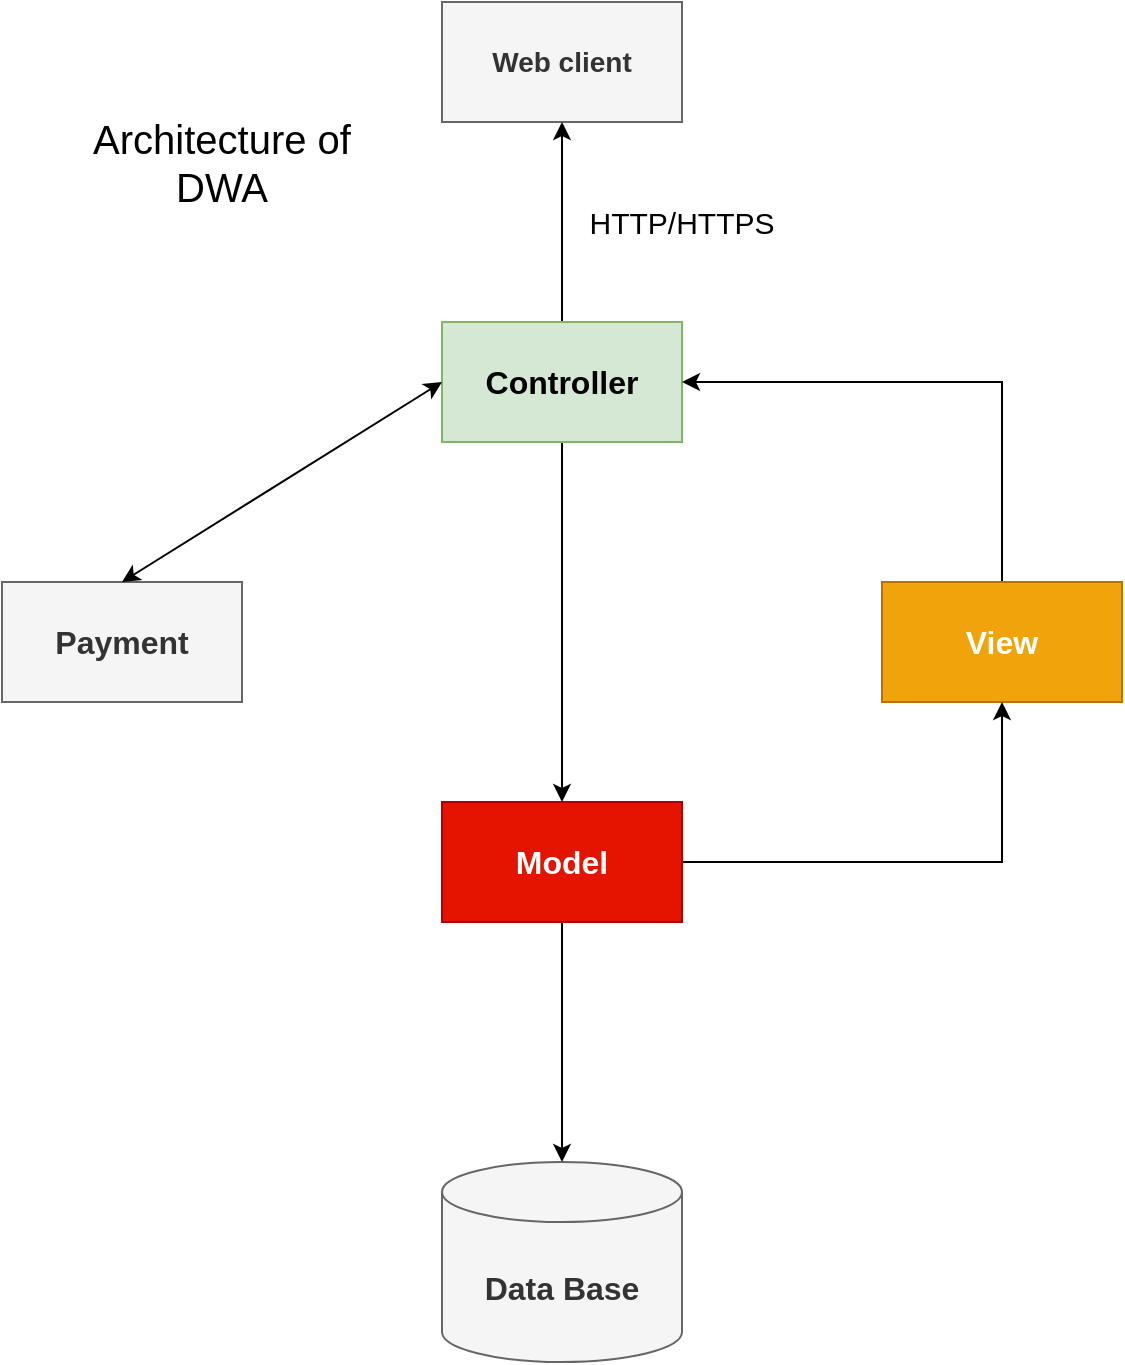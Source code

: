 <mxfile version="13.10.9" type="device"><diagram id="0qNc95Wf5SgZklhZa286" name="Page-1"><mxGraphModel dx="1422" dy="794" grid="1" gridSize="10" guides="1" tooltips="1" connect="1" arrows="1" fold="1" page="1" pageScale="1" pageWidth="827" pageHeight="1169" math="0" shadow="0"><root><mxCell id="0"/><mxCell id="1" parent="0"/><mxCell id="SqnUUInF_63Y8QtN2boV-1" value="Web client" style="rounded=0;whiteSpace=wrap;html=1;fontSize=14;fontStyle=1;fillColor=#f5f5f5;strokeColor=#666666;fontColor=#333333;" vertex="1" parent="1"><mxGeometry x="340" y="120" width="120" height="60" as="geometry"/></mxCell><mxCell id="SqnUUInF_63Y8QtN2boV-8" style="edgeStyle=orthogonalEdgeStyle;rounded=0;orthogonalLoop=1;jettySize=auto;html=1;exitX=0.5;exitY=0;exitDx=0;exitDy=0;entryX=0.5;entryY=1;entryDx=0;entryDy=0;fontSize=16;" edge="1" parent="1" source="SqnUUInF_63Y8QtN2boV-2" target="SqnUUInF_63Y8QtN2boV-1"><mxGeometry relative="1" as="geometry"/></mxCell><mxCell id="SqnUUInF_63Y8QtN2boV-9" style="edgeStyle=orthogonalEdgeStyle;rounded=0;orthogonalLoop=1;jettySize=auto;html=1;fontSize=16;" edge="1" parent="1" source="SqnUUInF_63Y8QtN2boV-2" target="SqnUUInF_63Y8QtN2boV-4"><mxGeometry relative="1" as="geometry"/></mxCell><mxCell id="SqnUUInF_63Y8QtN2boV-2" value="Controller" style="rounded=0;whiteSpace=wrap;html=1;fontSize=16;fontStyle=1;fillColor=#d5e8d4;strokeColor=#82b366;" vertex="1" parent="1"><mxGeometry x="340" y="280" width="120" height="60" as="geometry"/></mxCell><mxCell id="SqnUUInF_63Y8QtN2boV-14" style="edgeStyle=orthogonalEdgeStyle;rounded=0;orthogonalLoop=1;jettySize=auto;html=1;exitX=0.5;exitY=0;exitDx=0;exitDy=0;entryX=1;entryY=0.5;entryDx=0;entryDy=0;fontSize=16;" edge="1" parent="1" source="SqnUUInF_63Y8QtN2boV-3" target="SqnUUInF_63Y8QtN2boV-2"><mxGeometry relative="1" as="geometry"/></mxCell><mxCell id="SqnUUInF_63Y8QtN2boV-3" value="View" style="rounded=0;whiteSpace=wrap;html=1;fontSize=16;fontStyle=1;fillColor=#f0a30a;strokeColor=#BD7000;fontColor=#ffffff;" vertex="1" parent="1"><mxGeometry x="560" y="410" width="120" height="60" as="geometry"/></mxCell><mxCell id="SqnUUInF_63Y8QtN2boV-10" style="edgeStyle=orthogonalEdgeStyle;rounded=0;orthogonalLoop=1;jettySize=auto;html=1;entryX=0.5;entryY=0;entryDx=0;entryDy=0;entryPerimeter=0;fontSize=16;" edge="1" parent="1" source="SqnUUInF_63Y8QtN2boV-4" target="SqnUUInF_63Y8QtN2boV-5"><mxGeometry relative="1" as="geometry"/></mxCell><mxCell id="SqnUUInF_63Y8QtN2boV-11" style="edgeStyle=orthogonalEdgeStyle;rounded=0;orthogonalLoop=1;jettySize=auto;html=1;entryX=0.5;entryY=1;entryDx=0;entryDy=0;fontSize=16;" edge="1" parent="1" source="SqnUUInF_63Y8QtN2boV-4" target="SqnUUInF_63Y8QtN2boV-3"><mxGeometry relative="1" as="geometry"/></mxCell><mxCell id="SqnUUInF_63Y8QtN2boV-4" value="Model" style="rounded=0;whiteSpace=wrap;html=1;fontSize=16;fontStyle=1;fillColor=#e51400;strokeColor=#B20000;fontColor=#ffffff;" vertex="1" parent="1"><mxGeometry x="340" y="520" width="120" height="60" as="geometry"/></mxCell><mxCell id="SqnUUInF_63Y8QtN2boV-5" value="&lt;font style=&quot;font-size: 16px&quot;&gt;Data Base&lt;/font&gt;" style="shape=cylinder3;whiteSpace=wrap;html=1;boundedLbl=1;backgroundOutline=1;size=15;fontSize=16;fontStyle=1;fillColor=#f5f5f5;strokeColor=#666666;fontColor=#333333;" vertex="1" parent="1"><mxGeometry x="340" y="700" width="120" height="100" as="geometry"/></mxCell><mxCell id="SqnUUInF_63Y8QtN2boV-6" value="Payment" style="rounded=0;whiteSpace=wrap;html=1;fontSize=16;fontStyle=1;fillColor=#f5f5f5;strokeColor=#666666;fontColor=#333333;" vertex="1" parent="1"><mxGeometry x="120" y="410" width="120" height="60" as="geometry"/></mxCell><mxCell id="SqnUUInF_63Y8QtN2boV-15" value="" style="endArrow=classic;startArrow=classic;html=1;fontSize=16;entryX=0.5;entryY=0;entryDx=0;entryDy=0;exitX=0;exitY=0.5;exitDx=0;exitDy=0;" edge="1" parent="1" source="SqnUUInF_63Y8QtN2boV-2" target="SqnUUInF_63Y8QtN2boV-6"><mxGeometry width="50" height="50" relative="1" as="geometry"><mxPoint x="180" y="300" as="sourcePoint"/><mxPoint x="250" y="300" as="targetPoint"/></mxGeometry></mxCell><mxCell id="SqnUUInF_63Y8QtN2boV-16" value="HTTP/HTTPS" style="text;html=1;strokeColor=none;fillColor=none;align=center;verticalAlign=middle;whiteSpace=wrap;rounded=0;fontSize=15;" vertex="1" parent="1"><mxGeometry x="440" y="220" width="40" height="20" as="geometry"/></mxCell><mxCell id="SqnUUInF_63Y8QtN2boV-20" value="Architecture of DWA" style="text;html=1;strokeColor=none;fillColor=none;align=center;verticalAlign=middle;whiteSpace=wrap;rounded=0;fontSize=20;" vertex="1" parent="1"><mxGeometry x="160" y="160" width="140" height="80" as="geometry"/></mxCell></root></mxGraphModel></diagram></mxfile>